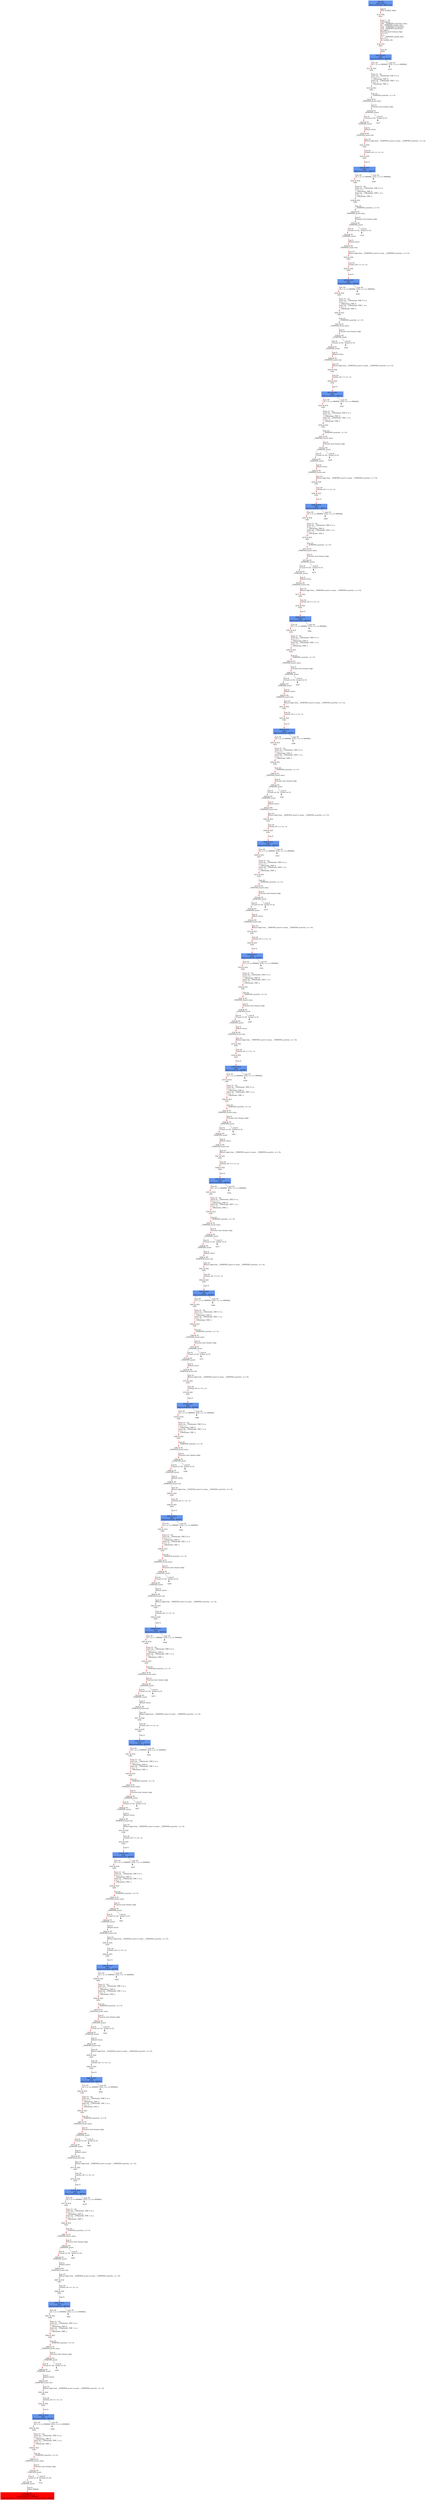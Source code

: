digraph ARG {
node [style="filled" shape="box" color="white"]
0 [fillcolor="cornflowerblue" label="0 @ N8\nmain entry\nAbstractionState: ABS0: true\n" id="0"]
15 [label="15 @ N26\nmain\n" id="15"]
16 [label="16 @ N14\nmain\n" id="16"]
3210 [fillcolor="cornflowerblue" label="3210 @ N15\nmain\nAbstractionState: ABS465\n" id="3210"]
3211 [label="3211 @ N16\nmain\n" id="3211"]
3214 [label="3214 @ N23\nmain\n" id="3214"]
3215 [label="3215 @ N1\n__VERIFIER_assert entry\n" id="3215"]
3216 [label="3216 @ N2\n__VERIFIER_assert\n" id="3216"]
3218 [label="3218 @ N3\n__VERIFIER_assert\n" id="3218"]
3220 [label="3220 @ N0\n__VERIFIER_assert exit\n" id="3220"]
3221 [label="3221 @ N24\nmain\n" id="3221"]
3222 [label="3222 @ N25\nmain\n" id="3222"]
3224 [fillcolor="cornflowerblue" label="3224 @ N15\nmain\nAbstractionState: ABS467\n" id="3224"]
3225 [label="3225 @ N16\nmain\n" id="3225"]
3228 [label="3228 @ N23\nmain\n" id="3228"]
3229 [label="3229 @ N1\n__VERIFIER_assert entry\n" id="3229"]
3230 [label="3230 @ N2\n__VERIFIER_assert\n" id="3230"]
3232 [label="3232 @ N3\n__VERIFIER_assert\n" id="3232"]
3234 [label="3234 @ N0\n__VERIFIER_assert exit\n" id="3234"]
3235 [label="3235 @ N24\nmain\n" id="3235"]
3236 [label="3236 @ N25\nmain\n" id="3236"]
3238 [fillcolor="cornflowerblue" label="3238 @ N15\nmain\nAbstractionState: ABS469\n" id="3238"]
3239 [label="3239 @ N16\nmain\n" id="3239"]
3242 [label="3242 @ N23\nmain\n" id="3242"]
3243 [label="3243 @ N1\n__VERIFIER_assert entry\n" id="3243"]
3244 [label="3244 @ N2\n__VERIFIER_assert\n" id="3244"]
3246 [label="3246 @ N3\n__VERIFIER_assert\n" id="3246"]
3248 [label="3248 @ N0\n__VERIFIER_assert exit\n" id="3248"]
3249 [label="3249 @ N24\nmain\n" id="3249"]
3250 [label="3250 @ N25\nmain\n" id="3250"]
3252 [fillcolor="cornflowerblue" label="3252 @ N15\nmain\nAbstractionState: ABS471\n" id="3252"]
3253 [label="3253 @ N16\nmain\n" id="3253"]
3256 [label="3256 @ N23\nmain\n" id="3256"]
3257 [label="3257 @ N1\n__VERIFIER_assert entry\n" id="3257"]
3258 [label="3258 @ N2\n__VERIFIER_assert\n" id="3258"]
3260 [label="3260 @ N3\n__VERIFIER_assert\n" id="3260"]
3262 [label="3262 @ N0\n__VERIFIER_assert exit\n" id="3262"]
3263 [label="3263 @ N24\nmain\n" id="3263"]
3264 [label="3264 @ N25\nmain\n" id="3264"]
3266 [fillcolor="cornflowerblue" label="3266 @ N15\nmain\nAbstractionState: ABS473\n" id="3266"]
3267 [label="3267 @ N16\nmain\n" id="3267"]
3270 [label="3270 @ N23\nmain\n" id="3270"]
3271 [label="3271 @ N1\n__VERIFIER_assert entry\n" id="3271"]
3272 [label="3272 @ N2\n__VERIFIER_assert\n" id="3272"]
3274 [label="3274 @ N3\n__VERIFIER_assert\n" id="3274"]
3276 [label="3276 @ N0\n__VERIFIER_assert exit\n" id="3276"]
3277 [label="3277 @ N24\nmain\n" id="3277"]
3278 [label="3278 @ N25\nmain\n" id="3278"]
3280 [fillcolor="cornflowerblue" label="3280 @ N15\nmain\nAbstractionState: ABS475\n" id="3280"]
3281 [label="3281 @ N16\nmain\n" id="3281"]
3284 [label="3284 @ N23\nmain\n" id="3284"]
3285 [label="3285 @ N1\n__VERIFIER_assert entry\n" id="3285"]
3286 [label="3286 @ N2\n__VERIFIER_assert\n" id="3286"]
3288 [label="3288 @ N3\n__VERIFIER_assert\n" id="3288"]
3290 [label="3290 @ N0\n__VERIFIER_assert exit\n" id="3290"]
3291 [label="3291 @ N24\nmain\n" id="3291"]
3292 [label="3292 @ N25\nmain\n" id="3292"]
3294 [fillcolor="cornflowerblue" label="3294 @ N15\nmain\nAbstractionState: ABS477\n" id="3294"]
3295 [label="3295 @ N16\nmain\n" id="3295"]
3298 [label="3298 @ N23\nmain\n" id="3298"]
3299 [label="3299 @ N1\n__VERIFIER_assert entry\n" id="3299"]
3300 [label="3300 @ N2\n__VERIFIER_assert\n" id="3300"]
3302 [label="3302 @ N3\n__VERIFIER_assert\n" id="3302"]
3304 [label="3304 @ N0\n__VERIFIER_assert exit\n" id="3304"]
3305 [label="3305 @ N24\nmain\n" id="3305"]
3306 [label="3306 @ N25\nmain\n" id="3306"]
3308 [fillcolor="cornflowerblue" label="3308 @ N15\nmain\nAbstractionState: ABS479\n" id="3308"]
3309 [label="3309 @ N16\nmain\n" id="3309"]
3312 [label="3312 @ N23\nmain\n" id="3312"]
3313 [label="3313 @ N1\n__VERIFIER_assert entry\n" id="3313"]
3314 [label="3314 @ N2\n__VERIFIER_assert\n" id="3314"]
3316 [label="3316 @ N3\n__VERIFIER_assert\n" id="3316"]
3318 [label="3318 @ N0\n__VERIFIER_assert exit\n" id="3318"]
3319 [label="3319 @ N24\nmain\n" id="3319"]
3320 [label="3320 @ N25\nmain\n" id="3320"]
3322 [fillcolor="cornflowerblue" label="3322 @ N15\nmain\nAbstractionState: ABS481\n" id="3322"]
3323 [label="3323 @ N16\nmain\n" id="3323"]
3326 [label="3326 @ N23\nmain\n" id="3326"]
3327 [label="3327 @ N1\n__VERIFIER_assert entry\n" id="3327"]
3328 [label="3328 @ N2\n__VERIFIER_assert\n" id="3328"]
3330 [label="3330 @ N3\n__VERIFIER_assert\n" id="3330"]
3332 [label="3332 @ N0\n__VERIFIER_assert exit\n" id="3332"]
3333 [label="3333 @ N24\nmain\n" id="3333"]
3334 [label="3334 @ N25\nmain\n" id="3334"]
3336 [fillcolor="cornflowerblue" label="3336 @ N15\nmain\nAbstractionState: ABS483\n" id="3336"]
3337 [label="3337 @ N16\nmain\n" id="3337"]
3340 [label="3340 @ N23\nmain\n" id="3340"]
3341 [label="3341 @ N1\n__VERIFIER_assert entry\n" id="3341"]
3342 [label="3342 @ N2\n__VERIFIER_assert\n" id="3342"]
3344 [label="3344 @ N3\n__VERIFIER_assert\n" id="3344"]
3346 [label="3346 @ N0\n__VERIFIER_assert exit\n" id="3346"]
3347 [label="3347 @ N24\nmain\n" id="3347"]
3348 [label="3348 @ N25\nmain\n" id="3348"]
3350 [fillcolor="cornflowerblue" label="3350 @ N15\nmain\nAbstractionState: ABS485\n" id="3350"]
3351 [label="3351 @ N16\nmain\n" id="3351"]
3354 [label="3354 @ N23\nmain\n" id="3354"]
3355 [label="3355 @ N1\n__VERIFIER_assert entry\n" id="3355"]
3356 [label="3356 @ N2\n__VERIFIER_assert\n" id="3356"]
3358 [label="3358 @ N3\n__VERIFIER_assert\n" id="3358"]
3360 [label="3360 @ N0\n__VERIFIER_assert exit\n" id="3360"]
3361 [label="3361 @ N24\nmain\n" id="3361"]
3362 [label="3362 @ N25\nmain\n" id="3362"]
3364 [fillcolor="cornflowerblue" label="3364 @ N15\nmain\nAbstractionState: ABS487\n" id="3364"]
3365 [label="3365 @ N16\nmain\n" id="3365"]
3368 [label="3368 @ N23\nmain\n" id="3368"]
3369 [label="3369 @ N1\n__VERIFIER_assert entry\n" id="3369"]
3370 [label="3370 @ N2\n__VERIFIER_assert\n" id="3370"]
3372 [label="3372 @ N3\n__VERIFIER_assert\n" id="3372"]
3374 [label="3374 @ N0\n__VERIFIER_assert exit\n" id="3374"]
3375 [label="3375 @ N24\nmain\n" id="3375"]
3376 [label="3376 @ N25\nmain\n" id="3376"]
3378 [fillcolor="cornflowerblue" label="3378 @ N15\nmain\nAbstractionState: ABS489\n" id="3378"]
3379 [label="3379 @ N16\nmain\n" id="3379"]
3382 [label="3382 @ N23\nmain\n" id="3382"]
3383 [label="3383 @ N1\n__VERIFIER_assert entry\n" id="3383"]
3384 [label="3384 @ N2\n__VERIFIER_assert\n" id="3384"]
3386 [label="3386 @ N3\n__VERIFIER_assert\n" id="3386"]
3388 [label="3388 @ N0\n__VERIFIER_assert exit\n" id="3388"]
3389 [label="3389 @ N24\nmain\n" id="3389"]
3390 [label="3390 @ N25\nmain\n" id="3390"]
3392 [fillcolor="cornflowerblue" label="3392 @ N15\nmain\nAbstractionState: ABS491\n" id="3392"]
3393 [label="3393 @ N16\nmain\n" id="3393"]
3396 [label="3396 @ N23\nmain\n" id="3396"]
3397 [label="3397 @ N1\n__VERIFIER_assert entry\n" id="3397"]
3398 [label="3398 @ N2\n__VERIFIER_assert\n" id="3398"]
3400 [label="3400 @ N3\n__VERIFIER_assert\n" id="3400"]
3402 [label="3402 @ N0\n__VERIFIER_assert exit\n" id="3402"]
3403 [label="3403 @ N24\nmain\n" id="3403"]
3404 [label="3404 @ N25\nmain\n" id="3404"]
3406 [fillcolor="cornflowerblue" label="3406 @ N15\nmain\nAbstractionState: ABS493\n" id="3406"]
3407 [label="3407 @ N16\nmain\n" id="3407"]
3410 [label="3410 @ N23\nmain\n" id="3410"]
3411 [label="3411 @ N1\n__VERIFIER_assert entry\n" id="3411"]
3412 [label="3412 @ N2\n__VERIFIER_assert\n" id="3412"]
3414 [label="3414 @ N3\n__VERIFIER_assert\n" id="3414"]
3416 [label="3416 @ N0\n__VERIFIER_assert exit\n" id="3416"]
3417 [label="3417 @ N24\nmain\n" id="3417"]
3418 [label="3418 @ N25\nmain\n" id="3418"]
3420 [fillcolor="cornflowerblue" label="3420 @ N15\nmain\nAbstractionState: ABS495\n" id="3420"]
3421 [label="3421 @ N16\nmain\n" id="3421"]
3424 [label="3424 @ N23\nmain\n" id="3424"]
3425 [label="3425 @ N1\n__VERIFIER_assert entry\n" id="3425"]
3426 [label="3426 @ N2\n__VERIFIER_assert\n" id="3426"]
3428 [label="3428 @ N3\n__VERIFIER_assert\n" id="3428"]
3430 [label="3430 @ N0\n__VERIFIER_assert exit\n" id="3430"]
3431 [label="3431 @ N24\nmain\n" id="3431"]
3432 [label="3432 @ N25\nmain\n" id="3432"]
3434 [fillcolor="cornflowerblue" label="3434 @ N15\nmain\nAbstractionState: ABS497\n" id="3434"]
3435 [label="3435 @ N16\nmain\n" id="3435"]
3438 [label="3438 @ N23\nmain\n" id="3438"]
3439 [label="3439 @ N1\n__VERIFIER_assert entry\n" id="3439"]
3440 [label="3440 @ N2\n__VERIFIER_assert\n" id="3440"]
3442 [label="3442 @ N3\n__VERIFIER_assert\n" id="3442"]
3444 [label="3444 @ N0\n__VERIFIER_assert exit\n" id="3444"]
3445 [label="3445 @ N24\nmain\n" id="3445"]
3446 [label="3446 @ N25\nmain\n" id="3446"]
3448 [fillcolor="cornflowerblue" label="3448 @ N15\nmain\nAbstractionState: ABS499\n" id="3448"]
3449 [label="3449 @ N16\nmain\n" id="3449"]
3452 [label="3452 @ N23\nmain\n" id="3452"]
3453 [label="3453 @ N1\n__VERIFIER_assert entry\n" id="3453"]
3454 [label="3454 @ N2\n__VERIFIER_assert\n" id="3454"]
3456 [label="3456 @ N3\n__VERIFIER_assert\n" id="3456"]
3458 [label="3458 @ N0\n__VERIFIER_assert exit\n" id="3458"]
3459 [label="3459 @ N24\nmain\n" id="3459"]
3460 [label="3460 @ N25\nmain\n" id="3460"]
3462 [fillcolor="cornflowerblue" label="3462 @ N15\nmain\nAbstractionState: ABS501\n" id="3462"]
3463 [label="3463 @ N16\nmain\n" id="3463"]
3466 [label="3466 @ N23\nmain\n" id="3466"]
3467 [label="3467 @ N1\n__VERIFIER_assert entry\n" id="3467"]
3468 [label="3468 @ N2\n__VERIFIER_assert\n" id="3468"]
3470 [label="3470 @ N3\n__VERIFIER_assert\n" id="3470"]
3472 [label="3472 @ N0\n__VERIFIER_assert exit\n" id="3472"]
3473 [label="3473 @ N24\nmain\n" id="3473"]
3474 [label="3474 @ N25\nmain\n" id="3474"]
3476 [fillcolor="cornflowerblue" label="3476 @ N15\nmain\nAbstractionState: ABS503\n" id="3476"]
3477 [label="3477 @ N16\nmain\n" id="3477"]
3480 [label="3480 @ N23\nmain\n" id="3480"]
3481 [label="3481 @ N1\n__VERIFIER_assert entry\n" id="3481"]
3482 [label="3482 @ N2\n__VERIFIER_assert\n" id="3482"]
3484 [label="3484 @ N3\n__VERIFIER_assert\n" id="3484"]
3486 [label="3486 @ N0\n__VERIFIER_assert exit\n" id="3486"]
3487 [label="3487 @ N24\nmain\n" id="3487"]
3488 [label="3488 @ N25\nmain\n" id="3488"]
3490 [fillcolor="cornflowerblue" label="3490 @ N15\nmain\nAbstractionState: ABS505\n" id="3490"]
3491 [label="3491 @ N16\nmain\n" id="3491"]
3494 [label="3494 @ N23\nmain\n" id="3494"]
3495 [label="3495 @ N1\n__VERIFIER_assert entry\n" id="3495"]
3496 [label="3496 @ N2\n__VERIFIER_assert\n" id="3496"]
3498 [label="3498 @ N3\n__VERIFIER_assert\n" id="3498"]
3500 [label="3500 @ N0\n__VERIFIER_assert exit\n" id="3500"]
3501 [label="3501 @ N24\nmain\n" id="3501"]
3502 [label="3502 @ N25\nmain\n" id="3502"]
3504 [fillcolor="cornflowerblue" label="3504 @ N15\nmain\nAbstractionState: ABS507\n" id="3504"]
3505 [label="3505 @ N16\nmain\n" id="3505"]
3508 [label="3508 @ N23\nmain\n" id="3508"]
3509 [label="3509 @ N1\n__VERIFIER_assert entry\n" id="3509"]
3510 [label="3510 @ N2\n__VERIFIER_assert\n" id="3510"]
3511 [label="3511 @ N4\n__VERIFIER_assert\n" id="3511"]
3514 [fillcolor="red" label="3514 @ N5\n__VERIFIER_assert\nAbstractionState: ABS508\n AutomatonState: ErrorLabelAutomaton: _predefinedState_ERROR\n" id="3514"]
0 -> 15 [color="red" label="Line 0: \lINIT GLOBAL VARS\l" id="0 -> 15"]
15 -> 16 [color="red" label="Lines 7 - 18: \lvoid abort();\lvoid __VERIFIER_assert(int cond);\lint __VERIFIER_nondet_int();\lvoid __VERIFIER_assume(int);\lvoid __VERIFIER_assert(int);\lint main();\lFunction start dummy edge\lint x = 0;\lint n;\ln = __VERIFIER_nondet_int();\lint y = n;\lint runtime_div;\l" id="15 -> 16"]
16 -> 3210 [color="red" label="Line 20: \lwhile\l" id="16 -> 3210"]
3210 -> 3211 [color="red" label="Line 20: \l[(x + y) <= 999999]\l" id="3210 -> 3211"]
3210 -> 3212 [label="Line 20: \l[!((x + y) <= 999999)]\l" id="3210 -> 3212"]
3211 -> 3214 [color="red" label="Lines 21 - 22: \lconst int __CPAchecker_TMP_0 = x;\lx = x + 1;\l__CPAchecker_TMP_0;\lconst int __CPAchecker_TMP_1 = y;\ly = y - 1;\l__CPAchecker_TMP_1;\l" id="3211 -> 3214"]
3214 -> 3215 [color="red" label="Line 23: \l__VERIFIER_assert((n - y) > 0)\l" id="3214 -> 3215"]
3215 -> 3216 [color="red" label="Line 0: \lFunction start dummy edge\l" id="3215 -> 3216"]
3216 -> 3217 [label="Line 8: \l[cond == 0]\l" id="3216 -> 3217"]
3216 -> 3218 [color="red" label="Line 8: \l[!(cond == 0)]\l" id="3216 -> 3218"]
3218 -> 3220 [color="red" label="Line 0: \ldefault return\l" id="3218 -> 3220"]
3220 -> 3221 [color="red" label="Line 23: \lReturn edge from __VERIFIER_assert to main: __VERIFIER_assert((n - y) > 0);\l" id="3220 -> 3221"]
3221 -> 3222 [color="red" label="Line 24: \lruntime_div = x / (n - y);\l" id="3221 -> 3222"]
3222 -> 3224 [color="red" label="Line 0: \l\l" id="3222 -> 3224"]
3224 -> 3225 [color="red" label="Line 20: \l[(x + y) <= 999999]\l" id="3224 -> 3225"]
3224 -> 3226 [label="Line 20: \l[!((x + y) <= 999999)]\l" id="3224 -> 3226"]
3225 -> 3228 [color="red" label="Lines 21 - 22: \lconst int __CPAchecker_TMP_0 = x;\lx = x + 1;\l__CPAchecker_TMP_0;\lconst int __CPAchecker_TMP_1 = y;\ly = y - 1;\l__CPAchecker_TMP_1;\l" id="3225 -> 3228"]
3228 -> 3229 [color="red" label="Line 23: \l__VERIFIER_assert((n - y) > 0)\l" id="3228 -> 3229"]
3229 -> 3230 [color="red" label="Line 0: \lFunction start dummy edge\l" id="3229 -> 3230"]
3230 -> 3231 [label="Line 8: \l[cond == 0]\l" id="3230 -> 3231"]
3230 -> 3232 [color="red" label="Line 8: \l[!(cond == 0)]\l" id="3230 -> 3232"]
3232 -> 3234 [color="red" label="Line 0: \ldefault return\l" id="3232 -> 3234"]
3234 -> 3235 [color="red" label="Line 23: \lReturn edge from __VERIFIER_assert to main: __VERIFIER_assert((n - y) > 0);\l" id="3234 -> 3235"]
3235 -> 3236 [color="red" label="Line 24: \lruntime_div = x / (n - y);\l" id="3235 -> 3236"]
3236 -> 3238 [color="red" label="Line 0: \l\l" id="3236 -> 3238"]
3238 -> 3239 [color="red" label="Line 20: \l[(x + y) <= 999999]\l" id="3238 -> 3239"]
3238 -> 3240 [label="Line 20: \l[!((x + y) <= 999999)]\l" id="3238 -> 3240"]
3239 -> 3242 [color="red" label="Lines 21 - 22: \lconst int __CPAchecker_TMP_0 = x;\lx = x + 1;\l__CPAchecker_TMP_0;\lconst int __CPAchecker_TMP_1 = y;\ly = y - 1;\l__CPAchecker_TMP_1;\l" id="3239 -> 3242"]
3242 -> 3243 [color="red" label="Line 23: \l__VERIFIER_assert((n - y) > 0)\l" id="3242 -> 3243"]
3243 -> 3244 [color="red" label="Line 0: \lFunction start dummy edge\l" id="3243 -> 3244"]
3244 -> 3245 [label="Line 8: \l[cond == 0]\l" id="3244 -> 3245"]
3244 -> 3246 [color="red" label="Line 8: \l[!(cond == 0)]\l" id="3244 -> 3246"]
3246 -> 3248 [color="red" label="Line 0: \ldefault return\l" id="3246 -> 3248"]
3248 -> 3249 [color="red" label="Line 23: \lReturn edge from __VERIFIER_assert to main: __VERIFIER_assert((n - y) > 0);\l" id="3248 -> 3249"]
3249 -> 3250 [color="red" label="Line 24: \lruntime_div = x / (n - y);\l" id="3249 -> 3250"]
3250 -> 3252 [color="red" label="Line 0: \l\l" id="3250 -> 3252"]
3252 -> 3253 [color="red" label="Line 20: \l[(x + y) <= 999999]\l" id="3252 -> 3253"]
3252 -> 3254 [label="Line 20: \l[!((x + y) <= 999999)]\l" id="3252 -> 3254"]
3253 -> 3256 [color="red" label="Lines 21 - 22: \lconst int __CPAchecker_TMP_0 = x;\lx = x + 1;\l__CPAchecker_TMP_0;\lconst int __CPAchecker_TMP_1 = y;\ly = y - 1;\l__CPAchecker_TMP_1;\l" id="3253 -> 3256"]
3256 -> 3257 [color="red" label="Line 23: \l__VERIFIER_assert((n - y) > 0)\l" id="3256 -> 3257"]
3257 -> 3258 [color="red" label="Line 0: \lFunction start dummy edge\l" id="3257 -> 3258"]
3258 -> 3259 [label="Line 8: \l[cond == 0]\l" id="3258 -> 3259"]
3258 -> 3260 [color="red" label="Line 8: \l[!(cond == 0)]\l" id="3258 -> 3260"]
3260 -> 3262 [color="red" label="Line 0: \ldefault return\l" id="3260 -> 3262"]
3262 -> 3263 [color="red" label="Line 23: \lReturn edge from __VERIFIER_assert to main: __VERIFIER_assert((n - y) > 0);\l" id="3262 -> 3263"]
3263 -> 3264 [color="red" label="Line 24: \lruntime_div = x / (n - y);\l" id="3263 -> 3264"]
3264 -> 3266 [color="red" label="Line 0: \l\l" id="3264 -> 3266"]
3266 -> 3267 [color="red" label="Line 20: \l[(x + y) <= 999999]\l" id="3266 -> 3267"]
3266 -> 3268 [label="Line 20: \l[!((x + y) <= 999999)]\l" id="3266 -> 3268"]
3267 -> 3270 [color="red" label="Lines 21 - 22: \lconst int __CPAchecker_TMP_0 = x;\lx = x + 1;\l__CPAchecker_TMP_0;\lconst int __CPAchecker_TMP_1 = y;\ly = y - 1;\l__CPAchecker_TMP_1;\l" id="3267 -> 3270"]
3270 -> 3271 [color="red" label="Line 23: \l__VERIFIER_assert((n - y) > 0)\l" id="3270 -> 3271"]
3271 -> 3272 [color="red" label="Line 0: \lFunction start dummy edge\l" id="3271 -> 3272"]
3272 -> 3273 [label="Line 8: \l[cond == 0]\l" id="3272 -> 3273"]
3272 -> 3274 [color="red" label="Line 8: \l[!(cond == 0)]\l" id="3272 -> 3274"]
3274 -> 3276 [color="red" label="Line 0: \ldefault return\l" id="3274 -> 3276"]
3276 -> 3277 [color="red" label="Line 23: \lReturn edge from __VERIFIER_assert to main: __VERIFIER_assert((n - y) > 0);\l" id="3276 -> 3277"]
3277 -> 3278 [color="red" label="Line 24: \lruntime_div = x / (n - y);\l" id="3277 -> 3278"]
3278 -> 3280 [color="red" label="Line 0: \l\l" id="3278 -> 3280"]
3280 -> 3281 [color="red" label="Line 20: \l[(x + y) <= 999999]\l" id="3280 -> 3281"]
3280 -> 3282 [label="Line 20: \l[!((x + y) <= 999999)]\l" id="3280 -> 3282"]
3281 -> 3284 [color="red" label="Lines 21 - 22: \lconst int __CPAchecker_TMP_0 = x;\lx = x + 1;\l__CPAchecker_TMP_0;\lconst int __CPAchecker_TMP_1 = y;\ly = y - 1;\l__CPAchecker_TMP_1;\l" id="3281 -> 3284"]
3284 -> 3285 [color="red" label="Line 23: \l__VERIFIER_assert((n - y) > 0)\l" id="3284 -> 3285"]
3285 -> 3286 [color="red" label="Line 0: \lFunction start dummy edge\l" id="3285 -> 3286"]
3286 -> 3287 [label="Line 8: \l[cond == 0]\l" id="3286 -> 3287"]
3286 -> 3288 [color="red" label="Line 8: \l[!(cond == 0)]\l" id="3286 -> 3288"]
3288 -> 3290 [color="red" label="Line 0: \ldefault return\l" id="3288 -> 3290"]
3290 -> 3291 [color="red" label="Line 23: \lReturn edge from __VERIFIER_assert to main: __VERIFIER_assert((n - y) > 0);\l" id="3290 -> 3291"]
3291 -> 3292 [color="red" label="Line 24: \lruntime_div = x / (n - y);\l" id="3291 -> 3292"]
3292 -> 3294 [color="red" label="Line 0: \l\l" id="3292 -> 3294"]
3294 -> 3295 [color="red" label="Line 20: \l[(x + y) <= 999999]\l" id="3294 -> 3295"]
3294 -> 3296 [label="Line 20: \l[!((x + y) <= 999999)]\l" id="3294 -> 3296"]
3295 -> 3298 [color="red" label="Lines 21 - 22: \lconst int __CPAchecker_TMP_0 = x;\lx = x + 1;\l__CPAchecker_TMP_0;\lconst int __CPAchecker_TMP_1 = y;\ly = y - 1;\l__CPAchecker_TMP_1;\l" id="3295 -> 3298"]
3298 -> 3299 [color="red" label="Line 23: \l__VERIFIER_assert((n - y) > 0)\l" id="3298 -> 3299"]
3299 -> 3300 [color="red" label="Line 0: \lFunction start dummy edge\l" id="3299 -> 3300"]
3300 -> 3301 [label="Line 8: \l[cond == 0]\l" id="3300 -> 3301"]
3300 -> 3302 [color="red" label="Line 8: \l[!(cond == 0)]\l" id="3300 -> 3302"]
3302 -> 3304 [color="red" label="Line 0: \ldefault return\l" id="3302 -> 3304"]
3304 -> 3305 [color="red" label="Line 23: \lReturn edge from __VERIFIER_assert to main: __VERIFIER_assert((n - y) > 0);\l" id="3304 -> 3305"]
3305 -> 3306 [color="red" label="Line 24: \lruntime_div = x / (n - y);\l" id="3305 -> 3306"]
3306 -> 3308 [color="red" label="Line 0: \l\l" id="3306 -> 3308"]
3308 -> 3309 [color="red" label="Line 20: \l[(x + y) <= 999999]\l" id="3308 -> 3309"]
3308 -> 3310 [label="Line 20: \l[!((x + y) <= 999999)]\l" id="3308 -> 3310"]
3309 -> 3312 [color="red" label="Lines 21 - 22: \lconst int __CPAchecker_TMP_0 = x;\lx = x + 1;\l__CPAchecker_TMP_0;\lconst int __CPAchecker_TMP_1 = y;\ly = y - 1;\l__CPAchecker_TMP_1;\l" id="3309 -> 3312"]
3312 -> 3313 [color="red" label="Line 23: \l__VERIFIER_assert((n - y) > 0)\l" id="3312 -> 3313"]
3313 -> 3314 [color="red" label="Line 0: \lFunction start dummy edge\l" id="3313 -> 3314"]
3314 -> 3315 [label="Line 8: \l[cond == 0]\l" id="3314 -> 3315"]
3314 -> 3316 [color="red" label="Line 8: \l[!(cond == 0)]\l" id="3314 -> 3316"]
3316 -> 3318 [color="red" label="Line 0: \ldefault return\l" id="3316 -> 3318"]
3318 -> 3319 [color="red" label="Line 23: \lReturn edge from __VERIFIER_assert to main: __VERIFIER_assert((n - y) > 0);\l" id="3318 -> 3319"]
3319 -> 3320 [color="red" label="Line 24: \lruntime_div = x / (n - y);\l" id="3319 -> 3320"]
3320 -> 3322 [color="red" label="Line 0: \l\l" id="3320 -> 3322"]
3322 -> 3323 [color="red" label="Line 20: \l[(x + y) <= 999999]\l" id="3322 -> 3323"]
3322 -> 3324 [label="Line 20: \l[!((x + y) <= 999999)]\l" id="3322 -> 3324"]
3323 -> 3326 [color="red" label="Lines 21 - 22: \lconst int __CPAchecker_TMP_0 = x;\lx = x + 1;\l__CPAchecker_TMP_0;\lconst int __CPAchecker_TMP_1 = y;\ly = y - 1;\l__CPAchecker_TMP_1;\l" id="3323 -> 3326"]
3326 -> 3327 [color="red" label="Line 23: \l__VERIFIER_assert((n - y) > 0)\l" id="3326 -> 3327"]
3327 -> 3328 [color="red" label="Line 0: \lFunction start dummy edge\l" id="3327 -> 3328"]
3328 -> 3329 [label="Line 8: \l[cond == 0]\l" id="3328 -> 3329"]
3328 -> 3330 [color="red" label="Line 8: \l[!(cond == 0)]\l" id="3328 -> 3330"]
3330 -> 3332 [color="red" label="Line 0: \ldefault return\l" id="3330 -> 3332"]
3332 -> 3333 [color="red" label="Line 23: \lReturn edge from __VERIFIER_assert to main: __VERIFIER_assert((n - y) > 0);\l" id="3332 -> 3333"]
3333 -> 3334 [color="red" label="Line 24: \lruntime_div = x / (n - y);\l" id="3333 -> 3334"]
3334 -> 3336 [color="red" label="Line 0: \l\l" id="3334 -> 3336"]
3336 -> 3337 [color="red" label="Line 20: \l[(x + y) <= 999999]\l" id="3336 -> 3337"]
3336 -> 3338 [label="Line 20: \l[!((x + y) <= 999999)]\l" id="3336 -> 3338"]
3337 -> 3340 [color="red" label="Lines 21 - 22: \lconst int __CPAchecker_TMP_0 = x;\lx = x + 1;\l__CPAchecker_TMP_0;\lconst int __CPAchecker_TMP_1 = y;\ly = y - 1;\l__CPAchecker_TMP_1;\l" id="3337 -> 3340"]
3340 -> 3341 [color="red" label="Line 23: \l__VERIFIER_assert((n - y) > 0)\l" id="3340 -> 3341"]
3341 -> 3342 [color="red" label="Line 0: \lFunction start dummy edge\l" id="3341 -> 3342"]
3342 -> 3343 [label="Line 8: \l[cond == 0]\l" id="3342 -> 3343"]
3342 -> 3344 [color="red" label="Line 8: \l[!(cond == 0)]\l" id="3342 -> 3344"]
3344 -> 3346 [color="red" label="Line 0: \ldefault return\l" id="3344 -> 3346"]
3346 -> 3347 [color="red" label="Line 23: \lReturn edge from __VERIFIER_assert to main: __VERIFIER_assert((n - y) > 0);\l" id="3346 -> 3347"]
3347 -> 3348 [color="red" label="Line 24: \lruntime_div = x / (n - y);\l" id="3347 -> 3348"]
3348 -> 3350 [color="red" label="Line 0: \l\l" id="3348 -> 3350"]
3350 -> 3351 [color="red" label="Line 20: \l[(x + y) <= 999999]\l" id="3350 -> 3351"]
3350 -> 3352 [label="Line 20: \l[!((x + y) <= 999999)]\l" id="3350 -> 3352"]
3351 -> 3354 [color="red" label="Lines 21 - 22: \lconst int __CPAchecker_TMP_0 = x;\lx = x + 1;\l__CPAchecker_TMP_0;\lconst int __CPAchecker_TMP_1 = y;\ly = y - 1;\l__CPAchecker_TMP_1;\l" id="3351 -> 3354"]
3354 -> 3355 [color="red" label="Line 23: \l__VERIFIER_assert((n - y) > 0)\l" id="3354 -> 3355"]
3355 -> 3356 [color="red" label="Line 0: \lFunction start dummy edge\l" id="3355 -> 3356"]
3356 -> 3357 [label="Line 8: \l[cond == 0]\l" id="3356 -> 3357"]
3356 -> 3358 [color="red" label="Line 8: \l[!(cond == 0)]\l" id="3356 -> 3358"]
3358 -> 3360 [color="red" label="Line 0: \ldefault return\l" id="3358 -> 3360"]
3360 -> 3361 [color="red" label="Line 23: \lReturn edge from __VERIFIER_assert to main: __VERIFIER_assert((n - y) > 0);\l" id="3360 -> 3361"]
3361 -> 3362 [color="red" label="Line 24: \lruntime_div = x / (n - y);\l" id="3361 -> 3362"]
3362 -> 3364 [color="red" label="Line 0: \l\l" id="3362 -> 3364"]
3364 -> 3365 [color="red" label="Line 20: \l[(x + y) <= 999999]\l" id="3364 -> 3365"]
3364 -> 3366 [label="Line 20: \l[!((x + y) <= 999999)]\l" id="3364 -> 3366"]
3365 -> 3368 [color="red" label="Lines 21 - 22: \lconst int __CPAchecker_TMP_0 = x;\lx = x + 1;\l__CPAchecker_TMP_0;\lconst int __CPAchecker_TMP_1 = y;\ly = y - 1;\l__CPAchecker_TMP_1;\l" id="3365 -> 3368"]
3368 -> 3369 [color="red" label="Line 23: \l__VERIFIER_assert((n - y) > 0)\l" id="3368 -> 3369"]
3369 -> 3370 [color="red" label="Line 0: \lFunction start dummy edge\l" id="3369 -> 3370"]
3370 -> 3371 [label="Line 8: \l[cond == 0]\l" id="3370 -> 3371"]
3370 -> 3372 [color="red" label="Line 8: \l[!(cond == 0)]\l" id="3370 -> 3372"]
3372 -> 3374 [color="red" label="Line 0: \ldefault return\l" id="3372 -> 3374"]
3374 -> 3375 [color="red" label="Line 23: \lReturn edge from __VERIFIER_assert to main: __VERIFIER_assert((n - y) > 0);\l" id="3374 -> 3375"]
3375 -> 3376 [color="red" label="Line 24: \lruntime_div = x / (n - y);\l" id="3375 -> 3376"]
3376 -> 3378 [color="red" label="Line 0: \l\l" id="3376 -> 3378"]
3378 -> 3379 [color="red" label="Line 20: \l[(x + y) <= 999999]\l" id="3378 -> 3379"]
3378 -> 3380 [label="Line 20: \l[!((x + y) <= 999999)]\l" id="3378 -> 3380"]
3379 -> 3382 [color="red" label="Lines 21 - 22: \lconst int __CPAchecker_TMP_0 = x;\lx = x + 1;\l__CPAchecker_TMP_0;\lconst int __CPAchecker_TMP_1 = y;\ly = y - 1;\l__CPAchecker_TMP_1;\l" id="3379 -> 3382"]
3382 -> 3383 [color="red" label="Line 23: \l__VERIFIER_assert((n - y) > 0)\l" id="3382 -> 3383"]
3383 -> 3384 [color="red" label="Line 0: \lFunction start dummy edge\l" id="3383 -> 3384"]
3384 -> 3385 [label="Line 8: \l[cond == 0]\l" id="3384 -> 3385"]
3384 -> 3386 [color="red" label="Line 8: \l[!(cond == 0)]\l" id="3384 -> 3386"]
3386 -> 3388 [color="red" label="Line 0: \ldefault return\l" id="3386 -> 3388"]
3388 -> 3389 [color="red" label="Line 23: \lReturn edge from __VERIFIER_assert to main: __VERIFIER_assert((n - y) > 0);\l" id="3388 -> 3389"]
3389 -> 3390 [color="red" label="Line 24: \lruntime_div = x / (n - y);\l" id="3389 -> 3390"]
3390 -> 3392 [color="red" label="Line 0: \l\l" id="3390 -> 3392"]
3392 -> 3393 [color="red" label="Line 20: \l[(x + y) <= 999999]\l" id="3392 -> 3393"]
3392 -> 3394 [label="Line 20: \l[!((x + y) <= 999999)]\l" id="3392 -> 3394"]
3393 -> 3396 [color="red" label="Lines 21 - 22: \lconst int __CPAchecker_TMP_0 = x;\lx = x + 1;\l__CPAchecker_TMP_0;\lconst int __CPAchecker_TMP_1 = y;\ly = y - 1;\l__CPAchecker_TMP_1;\l" id="3393 -> 3396"]
3396 -> 3397 [color="red" label="Line 23: \l__VERIFIER_assert((n - y) > 0)\l" id="3396 -> 3397"]
3397 -> 3398 [color="red" label="Line 0: \lFunction start dummy edge\l" id="3397 -> 3398"]
3398 -> 3399 [label="Line 8: \l[cond == 0]\l" id="3398 -> 3399"]
3398 -> 3400 [color="red" label="Line 8: \l[!(cond == 0)]\l" id="3398 -> 3400"]
3400 -> 3402 [color="red" label="Line 0: \ldefault return\l" id="3400 -> 3402"]
3402 -> 3403 [color="red" label="Line 23: \lReturn edge from __VERIFIER_assert to main: __VERIFIER_assert((n - y) > 0);\l" id="3402 -> 3403"]
3403 -> 3404 [color="red" label="Line 24: \lruntime_div = x / (n - y);\l" id="3403 -> 3404"]
3404 -> 3406 [color="red" label="Line 0: \l\l" id="3404 -> 3406"]
3406 -> 3407 [color="red" label="Line 20: \l[(x + y) <= 999999]\l" id="3406 -> 3407"]
3406 -> 3408 [label="Line 20: \l[!((x + y) <= 999999)]\l" id="3406 -> 3408"]
3407 -> 3410 [color="red" label="Lines 21 - 22: \lconst int __CPAchecker_TMP_0 = x;\lx = x + 1;\l__CPAchecker_TMP_0;\lconst int __CPAchecker_TMP_1 = y;\ly = y - 1;\l__CPAchecker_TMP_1;\l" id="3407 -> 3410"]
3410 -> 3411 [color="red" label="Line 23: \l__VERIFIER_assert((n - y) > 0)\l" id="3410 -> 3411"]
3411 -> 3412 [color="red" label="Line 0: \lFunction start dummy edge\l" id="3411 -> 3412"]
3412 -> 3413 [label="Line 8: \l[cond == 0]\l" id="3412 -> 3413"]
3412 -> 3414 [color="red" label="Line 8: \l[!(cond == 0)]\l" id="3412 -> 3414"]
3414 -> 3416 [color="red" label="Line 0: \ldefault return\l" id="3414 -> 3416"]
3416 -> 3417 [color="red" label="Line 23: \lReturn edge from __VERIFIER_assert to main: __VERIFIER_assert((n - y) > 0);\l" id="3416 -> 3417"]
3417 -> 3418 [color="red" label="Line 24: \lruntime_div = x / (n - y);\l" id="3417 -> 3418"]
3418 -> 3420 [color="red" label="Line 0: \l\l" id="3418 -> 3420"]
3420 -> 3421 [color="red" label="Line 20: \l[(x + y) <= 999999]\l" id="3420 -> 3421"]
3420 -> 3422 [label="Line 20: \l[!((x + y) <= 999999)]\l" id="3420 -> 3422"]
3421 -> 3424 [color="red" label="Lines 21 - 22: \lconst int __CPAchecker_TMP_0 = x;\lx = x + 1;\l__CPAchecker_TMP_0;\lconst int __CPAchecker_TMP_1 = y;\ly = y - 1;\l__CPAchecker_TMP_1;\l" id="3421 -> 3424"]
3424 -> 3425 [color="red" label="Line 23: \l__VERIFIER_assert((n - y) > 0)\l" id="3424 -> 3425"]
3425 -> 3426 [color="red" label="Line 0: \lFunction start dummy edge\l" id="3425 -> 3426"]
3426 -> 3427 [label="Line 8: \l[cond == 0]\l" id="3426 -> 3427"]
3426 -> 3428 [color="red" label="Line 8: \l[!(cond == 0)]\l" id="3426 -> 3428"]
3428 -> 3430 [color="red" label="Line 0: \ldefault return\l" id="3428 -> 3430"]
3430 -> 3431 [color="red" label="Line 23: \lReturn edge from __VERIFIER_assert to main: __VERIFIER_assert((n - y) > 0);\l" id="3430 -> 3431"]
3431 -> 3432 [color="red" label="Line 24: \lruntime_div = x / (n - y);\l" id="3431 -> 3432"]
3432 -> 3434 [color="red" label="Line 0: \l\l" id="3432 -> 3434"]
3434 -> 3435 [color="red" label="Line 20: \l[(x + y) <= 999999]\l" id="3434 -> 3435"]
3434 -> 3436 [label="Line 20: \l[!((x + y) <= 999999)]\l" id="3434 -> 3436"]
3435 -> 3438 [color="red" label="Lines 21 - 22: \lconst int __CPAchecker_TMP_0 = x;\lx = x + 1;\l__CPAchecker_TMP_0;\lconst int __CPAchecker_TMP_1 = y;\ly = y - 1;\l__CPAchecker_TMP_1;\l" id="3435 -> 3438"]
3438 -> 3439 [color="red" label="Line 23: \l__VERIFIER_assert((n - y) > 0)\l" id="3438 -> 3439"]
3439 -> 3440 [color="red" label="Line 0: \lFunction start dummy edge\l" id="3439 -> 3440"]
3440 -> 3441 [label="Line 8: \l[cond == 0]\l" id="3440 -> 3441"]
3440 -> 3442 [color="red" label="Line 8: \l[!(cond == 0)]\l" id="3440 -> 3442"]
3442 -> 3444 [color="red" label="Line 0: \ldefault return\l" id="3442 -> 3444"]
3444 -> 3445 [color="red" label="Line 23: \lReturn edge from __VERIFIER_assert to main: __VERIFIER_assert((n - y) > 0);\l" id="3444 -> 3445"]
3445 -> 3446 [color="red" label="Line 24: \lruntime_div = x / (n - y);\l" id="3445 -> 3446"]
3446 -> 3448 [color="red" label="Line 0: \l\l" id="3446 -> 3448"]
3448 -> 3449 [color="red" label="Line 20: \l[(x + y) <= 999999]\l" id="3448 -> 3449"]
3448 -> 3450 [label="Line 20: \l[!((x + y) <= 999999)]\l" id="3448 -> 3450"]
3449 -> 3452 [color="red" label="Lines 21 - 22: \lconst int __CPAchecker_TMP_0 = x;\lx = x + 1;\l__CPAchecker_TMP_0;\lconst int __CPAchecker_TMP_1 = y;\ly = y - 1;\l__CPAchecker_TMP_1;\l" id="3449 -> 3452"]
3452 -> 3453 [color="red" label="Line 23: \l__VERIFIER_assert((n - y) > 0)\l" id="3452 -> 3453"]
3453 -> 3454 [color="red" label="Line 0: \lFunction start dummy edge\l" id="3453 -> 3454"]
3454 -> 3455 [label="Line 8: \l[cond == 0]\l" id="3454 -> 3455"]
3454 -> 3456 [color="red" label="Line 8: \l[!(cond == 0)]\l" id="3454 -> 3456"]
3456 -> 3458 [color="red" label="Line 0: \ldefault return\l" id="3456 -> 3458"]
3458 -> 3459 [color="red" label="Line 23: \lReturn edge from __VERIFIER_assert to main: __VERIFIER_assert((n - y) > 0);\l" id="3458 -> 3459"]
3459 -> 3460 [color="red" label="Line 24: \lruntime_div = x / (n - y);\l" id="3459 -> 3460"]
3460 -> 3462 [color="red" label="Line 0: \l\l" id="3460 -> 3462"]
3462 -> 3463 [color="red" label="Line 20: \l[(x + y) <= 999999]\l" id="3462 -> 3463"]
3462 -> 3464 [label="Line 20: \l[!((x + y) <= 999999)]\l" id="3462 -> 3464"]
3463 -> 3466 [color="red" label="Lines 21 - 22: \lconst int __CPAchecker_TMP_0 = x;\lx = x + 1;\l__CPAchecker_TMP_0;\lconst int __CPAchecker_TMP_1 = y;\ly = y - 1;\l__CPAchecker_TMP_1;\l" id="3463 -> 3466"]
3466 -> 3467 [color="red" label="Line 23: \l__VERIFIER_assert((n - y) > 0)\l" id="3466 -> 3467"]
3467 -> 3468 [color="red" label="Line 0: \lFunction start dummy edge\l" id="3467 -> 3468"]
3468 -> 3469 [label="Line 8: \l[cond == 0]\l" id="3468 -> 3469"]
3468 -> 3470 [color="red" label="Line 8: \l[!(cond == 0)]\l" id="3468 -> 3470"]
3470 -> 3472 [color="red" label="Line 0: \ldefault return\l" id="3470 -> 3472"]
3472 -> 3473 [color="red" label="Line 23: \lReturn edge from __VERIFIER_assert to main: __VERIFIER_assert((n - y) > 0);\l" id="3472 -> 3473"]
3473 -> 3474 [color="red" label="Line 24: \lruntime_div = x / (n - y);\l" id="3473 -> 3474"]
3474 -> 3476 [color="red" label="Line 0: \l\l" id="3474 -> 3476"]
3476 -> 3477 [color="red" label="Line 20: \l[(x + y) <= 999999]\l" id="3476 -> 3477"]
3476 -> 3478 [label="Line 20: \l[!((x + y) <= 999999)]\l" id="3476 -> 3478"]
3477 -> 3480 [color="red" label="Lines 21 - 22: \lconst int __CPAchecker_TMP_0 = x;\lx = x + 1;\l__CPAchecker_TMP_0;\lconst int __CPAchecker_TMP_1 = y;\ly = y - 1;\l__CPAchecker_TMP_1;\l" id="3477 -> 3480"]
3480 -> 3481 [color="red" label="Line 23: \l__VERIFIER_assert((n - y) > 0)\l" id="3480 -> 3481"]
3481 -> 3482 [color="red" label="Line 0: \lFunction start dummy edge\l" id="3481 -> 3482"]
3482 -> 3483 [label="Line 8: \l[cond == 0]\l" id="3482 -> 3483"]
3482 -> 3484 [color="red" label="Line 8: \l[!(cond == 0)]\l" id="3482 -> 3484"]
3484 -> 3486 [color="red" label="Line 0: \ldefault return\l" id="3484 -> 3486"]
3486 -> 3487 [color="red" label="Line 23: \lReturn edge from __VERIFIER_assert to main: __VERIFIER_assert((n - y) > 0);\l" id="3486 -> 3487"]
3487 -> 3488 [color="red" label="Line 24: \lruntime_div = x / (n - y);\l" id="3487 -> 3488"]
3488 -> 3490 [color="red" label="Line 0: \l\l" id="3488 -> 3490"]
3490 -> 3491 [color="red" label="Line 20: \l[(x + y) <= 999999]\l" id="3490 -> 3491"]
3490 -> 3492 [label="Line 20: \l[!((x + y) <= 999999)]\l" id="3490 -> 3492"]
3491 -> 3494 [color="red" label="Lines 21 - 22: \lconst int __CPAchecker_TMP_0 = x;\lx = x + 1;\l__CPAchecker_TMP_0;\lconst int __CPAchecker_TMP_1 = y;\ly = y - 1;\l__CPAchecker_TMP_1;\l" id="3491 -> 3494"]
3494 -> 3495 [color="red" label="Line 23: \l__VERIFIER_assert((n - y) > 0)\l" id="3494 -> 3495"]
3495 -> 3496 [color="red" label="Line 0: \lFunction start dummy edge\l" id="3495 -> 3496"]
3496 -> 3497 [label="Line 8: \l[cond == 0]\l" id="3496 -> 3497"]
3496 -> 3498 [color="red" label="Line 8: \l[!(cond == 0)]\l" id="3496 -> 3498"]
3498 -> 3500 [color="red" label="Line 0: \ldefault return\l" id="3498 -> 3500"]
3500 -> 3501 [color="red" label="Line 23: \lReturn edge from __VERIFIER_assert to main: __VERIFIER_assert((n - y) > 0);\l" id="3500 -> 3501"]
3501 -> 3502 [color="red" label="Line 24: \lruntime_div = x / (n - y);\l" id="3501 -> 3502"]
3502 -> 3504 [color="red" label="Line 0: \l\l" id="3502 -> 3504"]
3504 -> 3505 [color="red" label="Line 20: \l[(x + y) <= 999999]\l" id="3504 -> 3505"]
3504 -> 3506 [label="Line 20: \l[!((x + y) <= 999999)]\l" id="3504 -> 3506"]
3505 -> 3508 [color="red" label="Lines 21 - 22: \lconst int __CPAchecker_TMP_0 = x;\lx = x + 1;\l__CPAchecker_TMP_0;\lconst int __CPAchecker_TMP_1 = y;\ly = y - 1;\l__CPAchecker_TMP_1;\l" id="3505 -> 3508"]
3508 -> 3509 [color="red" label="Line 23: \l__VERIFIER_assert((n - y) > 0)\l" id="3508 -> 3509"]
3509 -> 3510 [color="red" label="Line 0: \lFunction start dummy edge\l" id="3509 -> 3510"]
3510 -> 3511 [color="red" label="Line 8: \l[cond == 0]\l" id="3510 -> 3511"]
3510 -> 3512 [label="Line 8: \l[!(cond == 0)]\l" id="3510 -> 3512"]
3511 -> 3514 [color="red" label="Line 8: \lLabel: ERROR\l" id="3511 -> 3514"]
}
